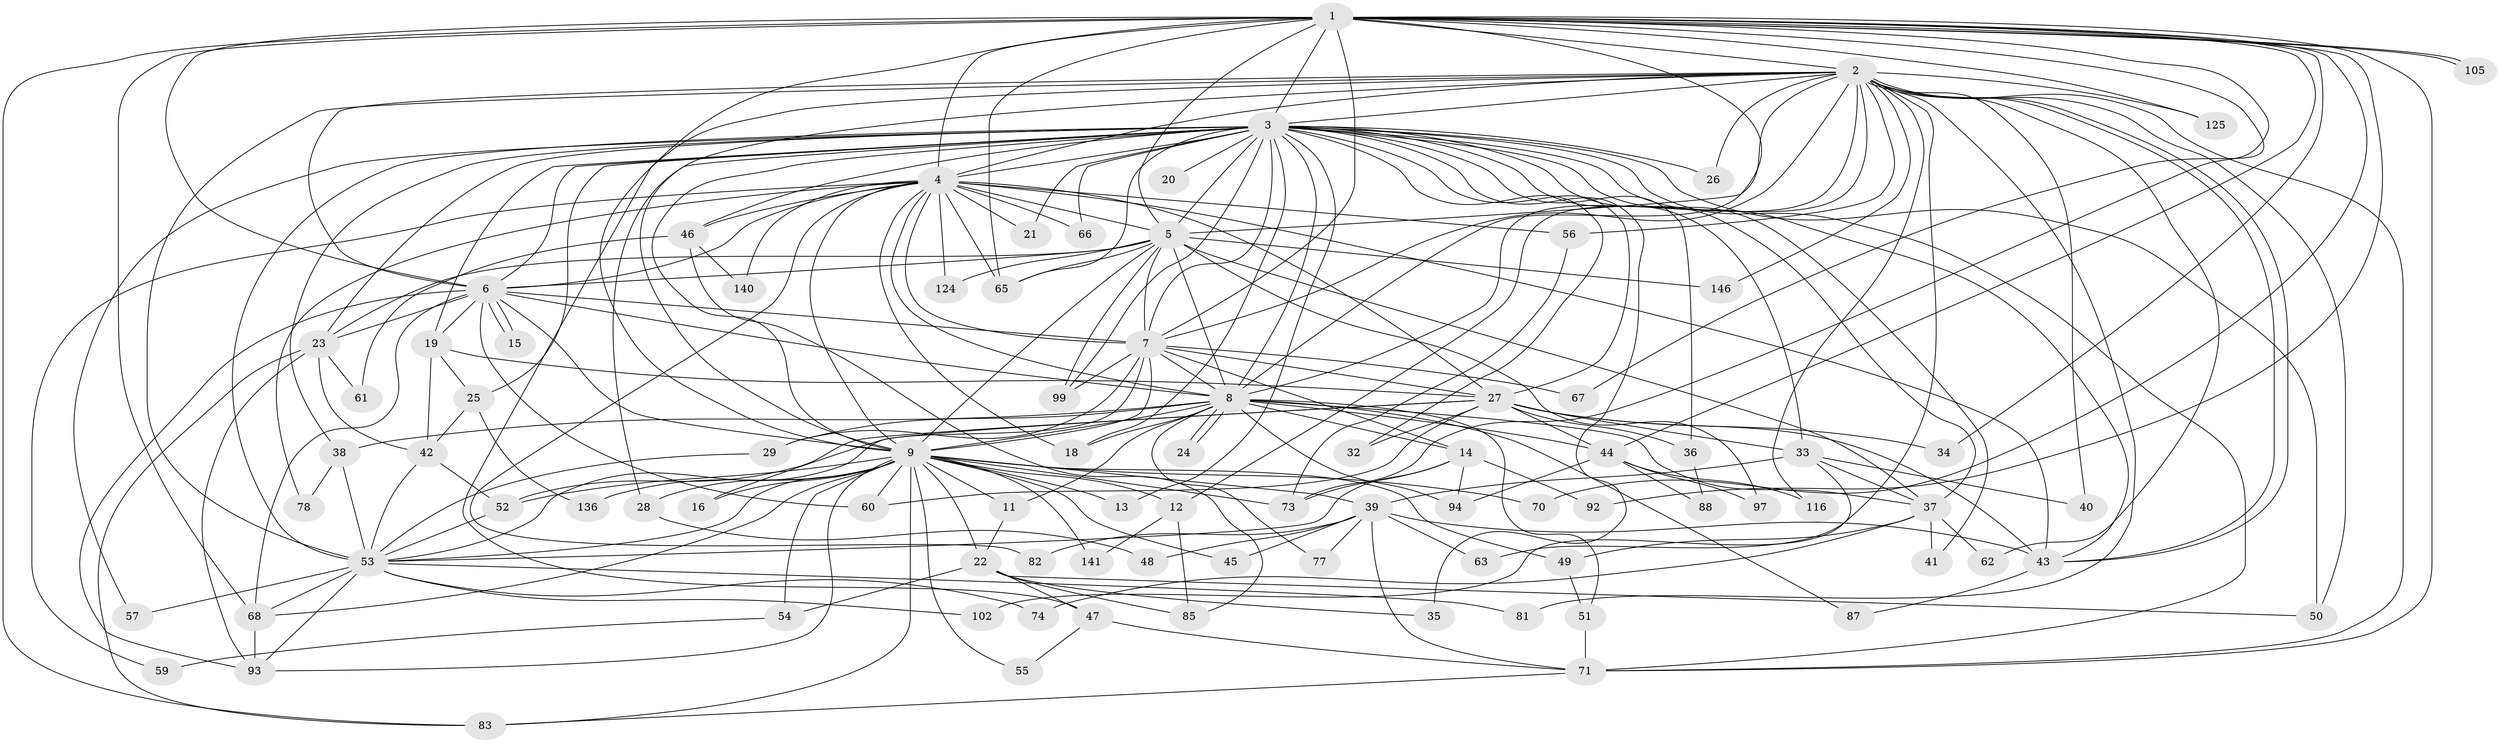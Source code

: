 // original degree distribution, {26: 0.013605442176870748, 30: 0.006802721088435374, 22: 0.006802721088435374, 17: 0.013605442176870748, 16: 0.006802721088435374, 25: 0.006802721088435374, 32: 0.006802721088435374, 23: 0.006802721088435374, 3: 0.1564625850340136, 4: 0.07482993197278912, 2: 0.5850340136054422, 6: 0.02040816326530612, 7: 0.034013605442176874, 5: 0.034013605442176874, 10: 0.006802721088435374, 8: 0.006802721088435374, 9: 0.006802721088435374, 14: 0.006802721088435374}
// Generated by graph-tools (version 1.1) at 2025/17/03/04/25 18:17:15]
// undirected, 88 vertices, 233 edges
graph export_dot {
graph [start="1"]
  node [color=gray90,style=filled];
  1;
  2;
  3 [super="+69+10+131+137+147+104+76+30+17+64"];
  4;
  5;
  6;
  7;
  8 [super="+91+98"];
  9;
  11;
  12;
  13;
  14;
  15;
  16;
  18 [super="+103"];
  19;
  20;
  21;
  22 [super="+58"];
  23;
  24;
  25;
  26;
  27 [super="+31"];
  28;
  29;
  32;
  33 [super="+117"];
  34;
  35;
  36;
  37;
  38;
  39;
  40;
  41;
  42 [super="+132"];
  43 [super="+96+118+129"];
  44;
  45;
  46;
  47;
  48;
  49;
  50;
  51 [super="+75"];
  52 [super="+127"];
  53 [super="+119+135+115+90+100+80+95"];
  54;
  55;
  56 [super="+138"];
  57;
  59;
  60;
  61;
  62;
  63;
  65 [super="+122"];
  66;
  67;
  68 [super="+79"];
  70;
  71 [super="+126+107"];
  73 [super="+139"];
  74;
  77;
  78;
  81;
  82;
  83 [super="+108"];
  85 [super="+101"];
  87;
  88;
  92;
  93 [super="+112+109+130"];
  94 [super="+144"];
  97;
  99 [super="+120"];
  102;
  105;
  116;
  124;
  125;
  136;
  140;
  141;
  146;
  1 -- 2;
  1 -- 3 [weight=6];
  1 -- 4;
  1 -- 5;
  1 -- 6;
  1 -- 7;
  1 -- 8;
  1 -- 9;
  1 -- 34;
  1 -- 44;
  1 -- 65;
  1 -- 67;
  1 -- 70;
  1 -- 71;
  1 -- 73;
  1 -- 83;
  1 -- 92;
  1 -- 105;
  1 -- 105;
  1 -- 125;
  1 -- 68;
  2 -- 3 [weight=3];
  2 -- 4;
  2 -- 5;
  2 -- 6;
  2 -- 7;
  2 -- 8;
  2 -- 9;
  2 -- 12;
  2 -- 26;
  2 -- 40;
  2 -- 43;
  2 -- 43;
  2 -- 47;
  2 -- 50;
  2 -- 56;
  2 -- 62;
  2 -- 63;
  2 -- 81;
  2 -- 116;
  2 -- 125;
  2 -- 146;
  2 -- 53;
  2 -- 71;
  3 -- 4 [weight=2];
  3 -- 5 [weight=2];
  3 -- 6 [weight=3];
  3 -- 7 [weight=2];
  3 -- 8 [weight=4];
  3 -- 9 [weight=3];
  3 -- 18;
  3 -- 21 [weight=2];
  3 -- 32;
  3 -- 33;
  3 -- 36;
  3 -- 46;
  3 -- 50;
  3 -- 66;
  3 -- 99;
  3 -- 65;
  3 -- 13;
  3 -- 19;
  3 -- 20 [weight=2];
  3 -- 25;
  3 -- 26;
  3 -- 28;
  3 -- 38;
  3 -- 41;
  3 -- 43;
  3 -- 53 [weight=2];
  3 -- 57;
  3 -- 37;
  3 -- 35;
  3 -- 23;
  3 -- 71;
  3 -- 27 [weight=2];
  4 -- 5;
  4 -- 6;
  4 -- 7;
  4 -- 8;
  4 -- 9;
  4 -- 21;
  4 -- 27;
  4 -- 46;
  4 -- 56;
  4 -- 59;
  4 -- 66;
  4 -- 78;
  4 -- 82;
  4 -- 124;
  4 -- 140;
  4 -- 43;
  4 -- 65;
  4 -- 18;
  5 -- 6;
  5 -- 7;
  5 -- 8 [weight=2];
  5 -- 9;
  5 -- 23;
  5 -- 37;
  5 -- 65;
  5 -- 97;
  5 -- 124;
  5 -- 146;
  5 -- 99;
  6 -- 7;
  6 -- 8;
  6 -- 9;
  6 -- 15;
  6 -- 15;
  6 -- 19;
  6 -- 23;
  6 -- 60;
  6 -- 68;
  6 -- 93;
  7 -- 8;
  7 -- 9;
  7 -- 14;
  7 -- 16;
  7 -- 27 [weight=2];
  7 -- 29;
  7 -- 67;
  7 -- 99;
  8 -- 9;
  8 -- 11;
  8 -- 14;
  8 -- 18;
  8 -- 24;
  8 -- 24;
  8 -- 29;
  8 -- 37;
  8 -- 38;
  8 -- 44;
  8 -- 51;
  8 -- 77;
  8 -- 87;
  8 -- 94;
  9 -- 11;
  9 -- 12;
  9 -- 13;
  9 -- 16;
  9 -- 22;
  9 -- 28;
  9 -- 39;
  9 -- 45;
  9 -- 49;
  9 -- 52;
  9 -- 53 [weight=2];
  9 -- 54;
  9 -- 55;
  9 -- 60;
  9 -- 68;
  9 -- 70;
  9 -- 83;
  9 -- 136;
  9 -- 141;
  9 -- 93;
  9 -- 73;
  11 -- 22;
  12 -- 141;
  12 -- 85;
  14 -- 73;
  14 -- 92;
  14 -- 94;
  14 -- 53;
  19 -- 25;
  19 -- 42;
  19 -- 27;
  22 -- 35;
  22 -- 47;
  22 -- 54;
  22 -- 50;
  22 -- 85;
  23 -- 61;
  23 -- 93;
  23 -- 83;
  23 -- 42;
  25 -- 42;
  25 -- 136;
  27 -- 34;
  27 -- 52;
  27 -- 32;
  27 -- 33;
  27 -- 36;
  27 -- 43;
  27 -- 44;
  27 -- 53;
  27 -- 60;
  28 -- 48;
  29 -- 53;
  33 -- 39;
  33 -- 40;
  33 -- 102;
  33 -- 37;
  36 -- 88;
  37 -- 41;
  37 -- 49;
  37 -- 62;
  37 -- 74;
  38 -- 78;
  38 -- 53;
  39 -- 45;
  39 -- 48;
  39 -- 63;
  39 -- 77;
  39 -- 82;
  39 -- 71;
  39 -- 43;
  42 -- 52;
  42 -- 53;
  43 -- 87;
  44 -- 88;
  44 -- 94;
  44 -- 97;
  44 -- 116;
  46 -- 61;
  46 -- 85;
  46 -- 140;
  47 -- 55;
  47 -- 71;
  49 -- 51;
  51 -- 71;
  52 -- 53;
  53 -- 57;
  53 -- 74;
  53 -- 81;
  53 -- 102;
  53 -- 93;
  53 -- 68;
  54 -- 59;
  56 -- 73;
  68 -- 93;
  71 -- 83;
}
